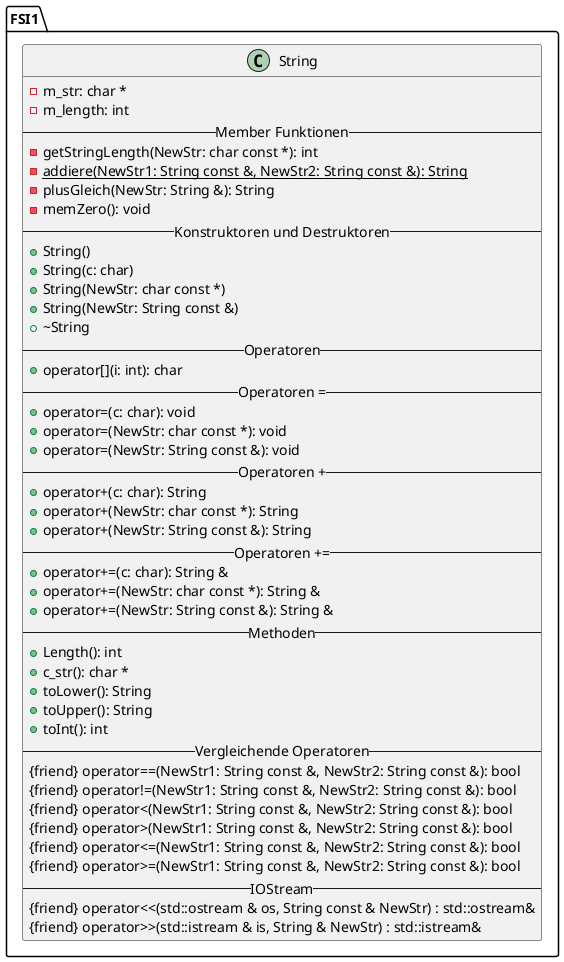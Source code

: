 @startuml
'https://plantuml.com/class-diagram
set namespaceSeparator ::
class FSI1::String {
-m_str: char *
-m_length: int
-- Member Funktionen --
-getStringLength(NewStr: char const *): int
-{static}addiere(NewStr1: String const &, NewStr2: String const &): String
-plusGleich(NewStr: String &): String
-memZero(): void
-- Konstruktoren und Destruktoren --
+String()
+String(c: char)
+String(NewStr: char const *)
+String(NewStr: String const &)
+~String
-- Operatoren --
+operator[](i: int): char
-- Operatoren = --
+operator=(c: char): void
+operator=(NewStr: char const *): void
+operator=(NewStr: String const &): void
-- Operatoren + --
+operator+(c: char): String
+operator+(NewStr: char const *): String
+operator+(NewStr: String const &): String
-- Operatoren += --
+operator+=(c: char): String &
+operator+=(NewStr: char const *): String &
+operator+=(NewStr: String const &): String &
-- Methoden --
+Length(): int
+c_str(): char *
+toLower(): String
+toUpper(): String
+toInt(): int
-- Vergleichende Operatoren --
{friend} operator==(NewStr1: String const &, NewStr2: String const &): bool
{friend} operator!=(NewStr1: String const &, NewStr2: String const &): bool
{friend} operator<(NewStr1: String const &, NewStr2: String const &): bool
{friend} operator>(NewStr1: String const &, NewStr2: String const &): bool
{friend} operator<=(NewStr1: String const &, NewStr2: String const &): bool
{friend} operator>=(NewStr1: String const &, NewStr2: String const &): bool
-- IOStream --
{friend} operator<<(std::ostream & os, String const & NewStr) : std::ostream&
{friend} operator>>(std::istream & is, String & NewStr) : std::istream&
}
}
@enduml